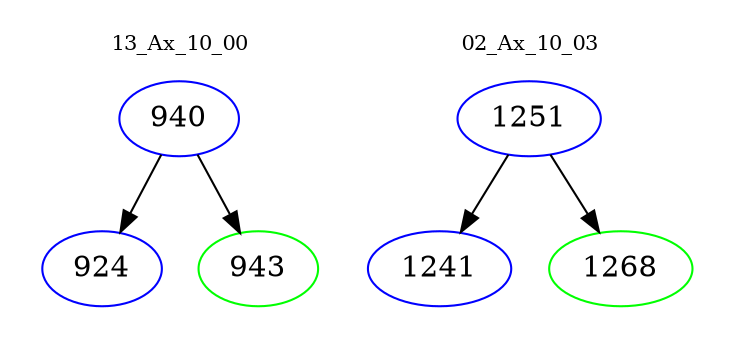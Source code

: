 digraph{
subgraph cluster_0 {
color = white
label = "13_Ax_10_00";
fontsize=10;
T0_940 [label="940", color="blue"]
T0_940 -> T0_924 [color="black"]
T0_924 [label="924", color="blue"]
T0_940 -> T0_943 [color="black"]
T0_943 [label="943", color="green"]
}
subgraph cluster_1 {
color = white
label = "02_Ax_10_03";
fontsize=10;
T1_1251 [label="1251", color="blue"]
T1_1251 -> T1_1241 [color="black"]
T1_1241 [label="1241", color="blue"]
T1_1251 -> T1_1268 [color="black"]
T1_1268 [label="1268", color="green"]
}
}

